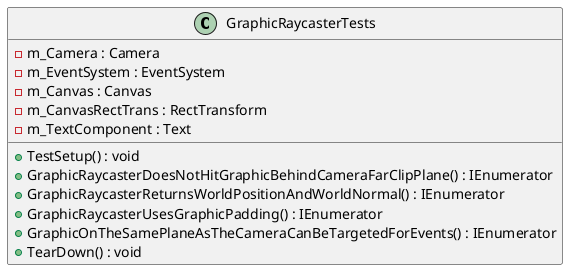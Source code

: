 @startuml
class GraphicRaycasterTests {
    - m_Camera : Camera
    - m_EventSystem : EventSystem
    - m_Canvas : Canvas
    - m_CanvasRectTrans : RectTransform
    - m_TextComponent : Text
    + TestSetup() : void
    + GraphicRaycasterDoesNotHitGraphicBehindCameraFarClipPlane() : IEnumerator
    + GraphicRaycasterReturnsWorldPositionAndWorldNormal() : IEnumerator
    + GraphicRaycasterUsesGraphicPadding() : IEnumerator
    + GraphicOnTheSamePlaneAsTheCameraCanBeTargetedForEvents() : IEnumerator
    + TearDown() : void
}
@enduml
